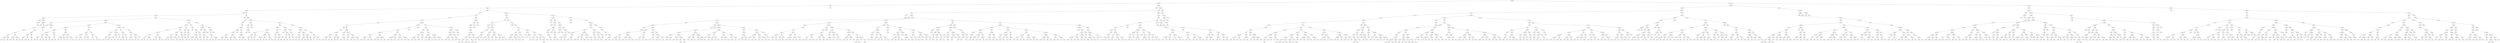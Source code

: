 digraph T {
	div626 -> X627
	plus630 -> X631
	sin633 -> X634
	minus632 -> sin633
	minus635 -> X636
	minus635 -> X637
	minus632 -> minus635
	plus630 -> minus632
	div629 -> plus630
	mult646 -> X647
	mult646 -> X648
	e645 -> mult646
	cos649 -> X650
	e645 -> cos649
	e644 -> e645
	mult652 -> X653
	mult652 -> X654
	e651 -> mult652
	minus655 -> X656
	minus655 -> X657
	e651 -> minus655
	e644 -> e651
	cos643 -> e644
	sin642 -> cos643
	sin641 -> sin642
	div640 -> sin641
	cos663 -> X664
	plus662 -> cos663
	e665 -> X666
	e665 -> X667
	plus662 -> e665
	div661 -> plus662
	cos669 -> X670
	ln668 -> cos669
	div661 -> ln668
	ln660 -> div661
	minus659 -> ln660
	minus659 -> X671
	minus658 -> minus659
	minus658 -> X672
	div640 -> minus658
	minus639 -> div640
	mult679 -> X680
	mult679 -> X681
	plus678 -> mult679
	e682 -> X683
	e682 -> X684
	plus678 -> e682
	minus677 -> plus678
	sin686 -> X687
	mult685 -> sin686
	sin688 -> X689
	mult685 -> sin688
	minus677 -> mult685
	minus676 -> minus677
	div692 -> X693
	div692 -> X694
	cos691 -> div692
	ln690 -> cos691
	minus676 -> ln690
	minus675 -> minus676
	mult698 -> X699
	mult698 -> X700
	div697 -> mult698
	cos701 -> X702
	div697 -> cos701
	div696 -> div697
	cos704 -> X705
	plus703 -> cos704
	mult706 -> X707
	mult706 -> X708
	plus703 -> mult706
	div696 -> plus703
	sin695 -> div696
	minus675 -> sin695
	plus674 -> minus675
	sin713 -> X714
	mult712 -> sin713
	plus715 -> X716
	plus715 -> X717
	mult712 -> plus715
	plus711 -> mult712
	ln719 -> X720
	div718 -> ln719
	sin721 -> X722
	div718 -> sin721
	plus711 -> div718
	e710 -> plus711
	e725 -> X726
	e725 -> X727
	plus724 -> e725
	e728 -> X729
	e728 -> X730
	plus724 -> e728
	ln723 -> plus724
	e710 -> ln723
	cos709 -> e710
	plus674 -> cos709
	plus673 -> plus674
	e736 -> X737
	e736 -> X738
	plus735 -> e736
	mult739 -> X740
	mult739 -> X741
	plus735 -> mult739
	ln734 -> plus735
	div733 -> ln734
	ln744 -> X745
	mult743 -> ln744
	mult743 -> X746
	minus742 -> mult743
	ln748 -> X749
	ln747 -> ln748
	minus742 -> ln747
	div733 -> minus742
	minus732 -> div733
	mult753 -> X754
	mult753 -> X755
	e752 -> mult753
	ln756 -> X757
	e752 -> ln756
	plus751 -> e752
	plus751 -> X758
	ln750 -> plus751
	minus732 -> ln750
	minus731 -> minus732
	minus763 -> X764
	minus763 -> X765
	sin762 -> minus763
	mult761 -> sin762
	mult767 -> X768
	mult767 -> X769
	plus766 -> mult767
	plus766 -> X770
	mult761 -> plus766
	ln760 -> mult761
	ln759 -> ln760
	minus731 -> ln759
	plus673 -> minus731
	minus639 -> plus673
	e638 -> minus639
	e778 -> X779
	e778 -> X780
	mult777 -> e778
	minus781 -> X782
	minus781 -> X783
	mult777 -> minus781
	minus776 -> mult777
	div785 -> X786
	div785 -> X787
	div784 -> div785
	plus788 -> X789
	plus788 -> X790
	div784 -> plus788
	minus776 -> div784
	sin775 -> minus776
	minus774 -> sin775
	div794 -> X795
	div794 -> X796
	e793 -> div794
	mult797 -> X798
	mult797 -> X799
	e793 -> mult797
	div792 -> e793
	mult801 -> X802
	mult801 -> X803
	plus800 -> mult801
	plus800 -> X804
	div792 -> plus800
	div791 -> div792
	sin807 -> X808
	div806 -> sin807
	div806 -> X809
	cos805 -> div806
	div791 -> cos805
	minus774 -> div791
	minus773 -> minus774
	ln812 -> X813
	sin811 -> ln812
	e810 -> sin811
	ln817 -> X818
	cos816 -> ln817
	cos815 -> cos816
	cos814 -> cos815
	e810 -> cos814
	minus773 -> e810
	div772 -> minus773
	div820 -> X821
	minus825 -> X826
	minus825 -> X827
	minus824 -> minus825
	plus828 -> X829
	plus828 -> X830
	minus824 -> plus828
	ln823 -> minus824
	div822 -> ln823
	ln833 -> X834
	ln832 -> ln833
	sin831 -> ln832
	div822 -> sin831
	div820 -> div822
	ln819 -> div820
	div772 -> ln819
	minus771 -> div772
	minus837 -> X838
	sin842 -> X843
	minus841 -> sin842
	cos844 -> X845
	minus841 -> cos844
	mult840 -> minus841
	e847 -> X848
	e847 -> X849
	mult846 -> e847
	minus850 -> X851
	minus850 -> X852
	mult846 -> minus850
	mult840 -> mult846
	plus839 -> mult840
	plus839 -> X853
	minus837 -> plus839
	e836 -> minus837
	div855 -> X856
	div855 -> X857
	sin854 -> div855
	e836 -> sin854
	cos835 -> e836
	minus771 -> cos835
	e638 -> minus771
	div629 -> e638
	e628 -> div629
	e858 -> X859
	ln868 -> X869
	plus867 -> ln868
	minus870 -> X871
	minus870 -> X872
	plus867 -> minus870
	div866 -> plus867
	cos874 -> X875
	mult873 -> cos874
	plus876 -> X877
	plus876 -> X878
	mult873 -> plus876
	div866 -> mult873
	mult865 -> div866
	mult865 -> X879
	mult864 -> mult865
	sin883 -> X884
	minus882 -> sin883
	plus885 -> X886
	plus885 -> X887
	minus882 -> plus885
	cos881 -> minus882
	ln880 -> cos881
	mult864 -> ln880
	cos863 -> mult864
	cos862 -> cos863
	sin861 -> cos862
	mult860 -> sin861
	mult892 -> X893
	mult892 -> X894
	ln891 -> mult892
	sin890 -> ln891
	e889 -> sin890
	cos895 -> X896
	e889 -> cos895
	plus888 -> e889
	sin903 -> X904
	div902 -> sin903
	div902 -> X905
	plus901 -> div902
	e907 -> X908
	e907 -> X909
	sin906 -> e907
	plus901 -> sin906
	plus900 -> plus901
	minus912 -> X913
	minus912 -> X914
	minus911 -> minus912
	mult915 -> X916
	mult915 -> X917
	minus911 -> mult915
	minus910 -> minus911
	mult919 -> X920
	mult919 -> X921
	cos918 -> mult919
	minus910 -> cos918
	plus900 -> minus910
	div899 -> plus900
	ln925 -> X926
	ln924 -> ln925
	minus923 -> ln924
	minus928 -> X929
	minus928 -> X930
	mult927 -> minus928
	mult927 -> X931
	minus923 -> mult927
	ln922 -> minus923
	div899 -> ln922
	e898 -> div899
	plus933 -> X934
	e937 -> X938
	e937 -> X939
	sin936 -> e937
	plus935 -> sin936
	cos941 -> X942
	ln940 -> cos941
	plus935 -> ln940
	plus933 -> plus935
	mult932 -> plus933
	sin945 -> X946
	cos944 -> sin945
	cos943 -> cos944
	mult932 -> cos943
	e898 -> mult932
	plus897 -> e898
	e952 -> X953
	e952 -> X954
	plus951 -> e952
	ln955 -> X956
	plus951 -> ln955
	cos950 -> plus951
	minus949 -> cos950
	plus959 -> X960
	plus959 -> X961
	sin958 -> plus959
	minus957 -> sin958
	ln963 -> X964
	mult962 -> ln963
	ln965 -> X966
	mult962 -> ln965
	minus957 -> mult962
	minus949 -> minus957
	plus948 -> minus949
	cos970 -> X971
	e969 -> cos970
	plus972 -> X973
	plus972 -> X974
	e969 -> plus972
	ln968 -> e969
	sin967 -> ln968
	plus948 -> sin967
	ln947 -> plus948
	plus897 -> ln947
	plus888 -> plus897
	mult860 -> plus888
	e858 -> mult860
	e628 -> e858
	div626 -> e628
	plus625 -> div626
	e981 -> X982
	plus987 -> X988
	plus987 -> X989
	plus986 -> plus987
	e990 -> X991
	e990 -> X992
	plus986 -> e990
	minus985 -> plus986
	cos994 -> X995
	div993 -> cos994
	sin996 -> X997
	div993 -> sin996
	minus985 -> div993
	ln984 -> minus985
	e983 -> ln984
	plus1001 -> X1002
	plus1001 -> X1003
	ln1000 -> plus1001
	cos999 -> ln1000
	minus998 -> cos999
	cos1006 -> X1007
	cos1005 -> cos1006
	minus1004 -> cos1005
	minus1009 -> X1010
	minus1009 -> X1011
	div1008 -> minus1009
	sin1012 -> X1013
	div1008 -> sin1012
	minus1004 -> div1008
	minus998 -> minus1004
	e983 -> minus998
	e981 -> e983
	ln980 -> e981
	mult979 -> ln980
	mult1020 -> X1021
	mult1020 -> X1022
	mult1019 -> mult1020
	div1023 -> X1024
	div1023 -> X1025
	mult1019 -> div1023
	mult1018 -> mult1019
	div1027 -> X1028
	div1027 -> X1029
	e1026 -> div1027
	minus1030 -> X1031
	minus1030 -> X1032
	e1026 -> minus1030
	mult1018 -> e1026
	div1017 -> mult1018
	minus1035 -> X1036
	minus1035 -> X1037
	plus1034 -> minus1035
	ln1038 -> X1039
	plus1034 -> ln1038
	e1033 -> plus1034
	minus1041 -> X1042
	minus1041 -> X1043
	e1040 -> minus1041
	minus1044 -> X1045
	minus1044 -> X1046
	e1040 -> minus1044
	e1033 -> e1040
	div1017 -> e1033
	e1016 -> div1017
	e1016 -> X1047
	mult1015 -> e1016
	mult1015 -> X1048
	minus1014 -> mult1015
	minus1054 -> X1055
	minus1054 -> X1056
	e1053 -> minus1054
	sin1057 -> X1058
	e1053 -> sin1057
	minus1052 -> e1053
	cos1060 -> X1061
	cos1059 -> cos1060
	minus1052 -> cos1059
	ln1051 -> minus1052
	e1050 -> ln1051
	minus1064 -> X1065
	mult1066 -> X1067
	mult1066 -> X1068
	minus1064 -> mult1066
	e1063 -> minus1064
	plus1070 -> X1071
	plus1070 -> X1072
	mult1069 -> plus1070
	minus1073 -> X1074
	minus1073 -> X1075
	mult1069 -> minus1073
	e1063 -> mult1069
	ln1062 -> e1063
	e1050 -> ln1062
	e1049 -> e1050
	mult1080 -> X1081
	mult1080 -> X1082
	mult1079 -> mult1080
	sin1083 -> X1084
	mult1079 -> sin1083
	plus1078 -> mult1079
	div1086 -> X1087
	div1086 -> X1088
	cos1085 -> div1086
	plus1078 -> cos1085
	minus1077 -> plus1078
	minus1077 -> X1089
	mult1076 -> minus1077
	cos1091 -> X1092
	cos1090 -> cos1091
	mult1076 -> cos1090
	e1049 -> mult1076
	minus1014 -> e1049
	mult979 -> minus1014
	cos978 -> mult979
	div977 -> cos978
	div1102 -> X1103
	div1102 -> X1104
	div1101 -> div1102
	div1105 -> X1106
	div1105 -> X1107
	div1101 -> div1105
	mult1100 -> div1101
	div1109 -> X1110
	div1109 -> X1111
	cos1108 -> div1109
	mult1100 -> cos1108
	minus1099 -> mult1100
	cos1112 -> X1113
	minus1099 -> cos1112
	cos1098 -> minus1099
	ln1097 -> cos1098
	sin1096 -> ln1097
	e1095 -> sin1096
	ln1114 -> X1115
	e1095 -> ln1114
	minus1094 -> e1095
	ln1116 -> X1117
	minus1094 -> ln1116
	sin1093 -> minus1094
	div977 -> sin1093
	ln976 -> div977
	div975 -> ln976
	sin1123 -> X1124
	div1122 -> sin1123
	plus1130 -> X1131
	plus1130 -> X1132
	mult1129 -> plus1130
	mult1129 -> X1133
	cos1128 -> mult1129
	cos1127 -> cos1128
	plus1126 -> cos1127
	cos1137 -> X1138
	minus1136 -> cos1137
	e1139 -> X1140
	e1139 -> X1141
	minus1136 -> e1139
	cos1135 -> minus1136
	plus1134 -> cos1135
	sin1144 -> X1145
	minus1143 -> sin1144
	sin1146 -> X1147
	minus1143 -> sin1146
	div1142 -> minus1143
	ln1149 -> X1150
	minus1148 -> ln1149
	plus1151 -> X1152
	plus1151 -> X1153
	minus1148 -> plus1151
	div1142 -> minus1148
	plus1134 -> div1142
	plus1126 -> plus1134
	cos1125 -> plus1126
	div1122 -> cos1125
	e1121 -> div1122
	minus1160 -> X1161
	minus1160 -> X1162
	sin1159 -> minus1160
	e1158 -> sin1159
	plus1164 -> X1165
	plus1164 -> X1166
	mult1163 -> plus1164
	cos1167 -> X1168
	mult1163 -> cos1167
	e1158 -> mult1163
	div1157 -> e1158
	ln1170 -> X1171
	ln1169 -> ln1170
	div1157 -> ln1169
	e1156 -> div1157
	mult1173 -> X1174
	minus1175 -> X1176
	minus1175 -> X1177
	mult1173 -> minus1175
	plus1172 -> mult1173
	div1180 -> X1181
	div1180 -> X1182
	plus1179 -> div1180
	plus1179 -> X1183
	div1178 -> plus1179
	e1185 -> X1186
	e1185 -> X1187
	mult1184 -> e1185
	cos1189 -> X1190
	div1188 -> cos1189
	div1188 -> X1191
	mult1184 -> div1188
	div1178 -> mult1184
	plus1172 -> div1178
	e1156 -> plus1172
	cos1155 -> e1156
	div1154 -> cos1155
	div1154 -> X1192
	e1121 -> div1154
	div1120 -> e1121
	div1120 -> X1193
	sin1119 -> div1120
	mult1118 -> sin1119
	ln1196 -> X1197
	plus1195 -> ln1196
	plus1199 -> X1200
	ln1206 -> X1207
	cos1205 -> ln1206
	sin1204 -> cos1205
	sin1203 -> sin1204
	mult1202 -> sin1203
	e1208 -> X1209
	minus1212 -> X1213
	minus1212 -> X1214
	ln1211 -> minus1212
	sin1210 -> ln1211
	e1208 -> sin1210
	mult1202 -> e1208
	sin1201 -> mult1202
	plus1199 -> sin1201
	e1198 -> plus1199
	plus1218 -> X1219
	plus1218 -> X1220
	plus1217 -> plus1218
	mult1221 -> X1222
	mult1221 -> X1223
	plus1217 -> mult1221
	minus1216 -> plus1217
	minus1216 -> X1224
	cos1215 -> minus1216
	e1198 -> cos1215
	plus1195 -> e1198
	mult1194 -> plus1195
	ln1226 -> X1227
	div1225 -> ln1226
	sin1235 -> X1236
	plus1234 -> sin1235
	cos1237 -> X1238
	plus1234 -> cos1237
	mult1233 -> plus1234
	div1240 -> X1241
	div1240 -> X1242
	cos1239 -> div1240
	mult1233 -> cos1239
	div1232 -> mult1233
	e1245 -> X1246
	e1245 -> X1247
	mult1244 -> e1245
	e1248 -> X1249
	e1248 -> X1250
	mult1244 -> e1248
	minus1243 -> mult1244
	cos1252 -> X1253
	minus1251 -> cos1252
	cos1254 -> X1255
	minus1251 -> cos1254
	minus1243 -> minus1251
	div1232 -> minus1243
	e1231 -> div1232
	plus1259 -> X1260
	plus1259 -> X1261
	sin1258 -> plus1259
	cos1257 -> sin1258
	div1256 -> cos1257
	sin1264 -> X1265
	sin1263 -> sin1264
	mult1262 -> sin1263
	cos1266 -> X1267
	mult1262 -> cos1266
	div1256 -> mult1262
	e1231 -> div1256
	sin1230 -> e1231
	minus1229 -> sin1230
	e1271 -> X1272
	minus1274 -> X1275
	minus1274 -> X1276
	sin1273 -> minus1274
	e1271 -> sin1273
	sin1270 -> e1271
	sin1269 -> sin1270
	ln1268 -> sin1269
	minus1229 -> ln1268
	ln1228 -> minus1229
	div1225 -> ln1228
	mult1194 -> div1225
	mult1118 -> mult1194
	div975 -> mult1118
	plus625 -> div975
	mult624 -> plus625
	mult624 -> X1277
	minus623 -> mult624
	mult1278 -> X1279
	ln1283 -> X1284
	e1282 -> ln1283
	cos1290 -> X1291
	mult1289 -> cos1290
	mult1296 -> X1297
	mult1296 -> X1298
	e1295 -> mult1296
	ln1299 -> X1300
	e1295 -> ln1299
	mult1294 -> e1295
	mult1302 -> X1303
	mult1302 -> X1304
	mult1301 -> mult1302
	mult1305 -> X1306
	mult1305 -> X1307
	mult1301 -> mult1305
	mult1294 -> mult1301
	mult1293 -> mult1294
	e1310 -> X1311
	e1310 -> X1312
	e1309 -> e1310
	e1313 -> X1314
	e1313 -> X1315
	e1309 -> e1313
	ln1308 -> e1309
	mult1293 -> ln1308
	div1292 -> mult1293
	e1319 -> X1320
	e1319 -> X1321
	ln1318 -> e1319
	plus1317 -> ln1318
	mult1323 -> X1324
	mult1323 -> X1325
	plus1322 -> mult1323
	ln1326 -> X1327
	plus1322 -> ln1326
	plus1317 -> plus1322
	div1316 -> plus1317
	div1316 -> X1328
	div1292 -> div1316
	mult1289 -> div1292
	sin1288 -> mult1289
	e1287 -> sin1288
	e1330 -> X1331
	e1330 -> X1332
	plus1329 -> e1330
	cos1338 -> X1339
	plus1337 -> cos1338
	sin1340 -> X1341
	plus1337 -> sin1340
	div1336 -> plus1337
	mult1343 -> X1344
	mult1343 -> X1345
	mult1342 -> mult1343
	cos1347 -> X1348
	plus1346 -> cos1347
	sin1349 -> X1350
	plus1346 -> sin1349
	mult1342 -> plus1346
	div1336 -> mult1342
	plus1335 -> div1336
	sin1353 -> X1354
	mult1352 -> sin1353
	e1355 -> X1356
	e1355 -> X1357
	mult1352 -> e1355
	mult1351 -> mult1352
	e1359 -> X1360
	e1359 -> X1361
	minus1358 -> e1359
	sin1362 -> X1363
	minus1358 -> sin1362
	mult1351 -> minus1358
	plus1335 -> mult1351
	minus1334 -> plus1335
	e1366 -> X1367
	ln1368 -> X1369
	e1366 -> ln1368
	div1365 -> e1366
	ln1371 -> X1372
	e1370 -> ln1371
	e1373 -> X1374
	e1373 -> X1375
	e1370 -> e1373
	div1365 -> e1370
	mult1364 -> div1365
	ln1378 -> X1379
	plus1377 -> ln1378
	plus1380 -> X1381
	plus1380 -> X1382
	plus1377 -> plus1380
	plus1376 -> plus1377
	cos1384 -> X1385
	mult1383 -> cos1384
	cos1386 -> X1387
	mult1383 -> cos1386
	plus1376 -> mult1383
	mult1364 -> plus1376
	minus1334 -> mult1364
	minus1333 -> minus1334
	e1392 -> X1393
	e1392 -> X1394
	minus1391 -> e1392
	ln1395 -> X1396
	minus1391 -> ln1395
	cos1390 -> minus1391
	ln1389 -> cos1390
	div1388 -> ln1389
	ln1400 -> X1401
	minus1399 -> ln1400
	plus1402 -> X1403
	plus1402 -> X1404
	minus1399 -> plus1402
	div1398 -> minus1399
	div1406 -> X1407
	div1406 -> X1408
	div1405 -> div1406
	minus1409 -> X1410
	minus1409 -> X1411
	div1405 -> minus1409
	div1398 -> div1405
	plus1397 -> div1398
	cos1413 -> X1414
	ln1412 -> cos1413
	plus1397 -> ln1412
	div1388 -> plus1397
	minus1333 -> div1388
	plus1329 -> minus1333
	e1287 -> plus1329
	ln1286 -> e1287
	mult1285 -> ln1286
	sin1423 -> X1424
	plus1422 -> sin1423
	cos1425 -> X1426
	plus1422 -> cos1425
	div1421 -> plus1422
	e1427 -> X1428
	div1429 -> X1430
	div1429 -> X1431
	e1427 -> div1429
	div1421 -> e1427
	e1420 -> div1421
	minus1434 -> X1435
	minus1434 -> X1436
	sin1433 -> minus1434
	plus1432 -> sin1433
	mult1438 -> X1439
	mult1438 -> X1440
	e1437 -> mult1438
	cos1441 -> X1442
	e1437 -> cos1441
	plus1432 -> e1437
	e1420 -> plus1432
	sin1419 -> e1420
	cos1418 -> sin1419
	minus1417 -> cos1418
	e1444 -> X1445
	e1449 -> X1450
	e1449 -> X1451
	mult1448 -> e1449
	e1452 -> X1453
	e1452 -> X1454
	mult1448 -> e1452
	e1447 -> mult1448
	div1456 -> X1457
	div1456 -> X1458
	div1455 -> div1456
	cos1459 -> X1460
	div1455 -> cos1459
	e1447 -> div1455
	sin1446 -> e1447
	e1444 -> sin1446
	minus1443 -> e1444
	plus1465 -> X1466
	plus1465 -> X1467
	cos1464 -> plus1465
	ln1463 -> cos1464
	plus1462 -> ln1463
	cos1470 -> X1471
	sin1469 -> cos1470
	div1468 -> sin1469
	mult1473 -> X1474
	mult1473 -> X1475
	ln1472 -> mult1473
	div1468 -> ln1472
	plus1462 -> div1468
	minus1461 -> plus1462
	minus1479 -> X1480
	minus1479 -> X1481
	mult1478 -> minus1479
	mult1482 -> X1483
	mult1482 -> X1484
	mult1478 -> mult1482
	minus1477 -> mult1478
	div1487 -> X1488
	div1487 -> X1489
	ln1486 -> div1487
	e1485 -> ln1486
	mult1490 -> X1491
	sin1492 -> X1493
	mult1490 -> sin1492
	e1485 -> mult1490
	minus1477 -> e1485
	plus1476 -> minus1477
	plus1476 -> X1494
	minus1461 -> plus1476
	minus1443 -> minus1461
	minus1417 -> minus1443
	div1416 -> minus1417
	plus1501 -> X1502
	plus1501 -> X1503
	cos1500 -> plus1501
	ln1499 -> cos1500
	minus1498 -> ln1499
	sin1506 -> X1507
	ln1505 -> sin1506
	minus1504 -> ln1505
	mult1509 -> X1510
	mult1509 -> X1511
	e1508 -> mult1509
	div1512 -> X1513
	div1512 -> X1514
	e1508 -> div1512
	minus1504 -> e1508
	minus1498 -> minus1504
	ln1497 -> minus1498
	cos1496 -> ln1497
	plus1495 -> cos1496
	ln1517 -> X1518
	ln1516 -> ln1517
	e1515 -> ln1516
	mult1521 -> X1522
	plus1524 -> X1525
	plus1524 -> X1526
	mult1523 -> plus1524
	e1527 -> X1528
	e1527 -> X1529
	mult1523 -> e1527
	mult1521 -> mult1523
	mult1520 -> mult1521
	minus1530 -> X1531
	minus1533 -> X1534
	minus1533 -> X1535
	cos1532 -> minus1533
	minus1530 -> cos1532
	mult1520 -> minus1530
	plus1519 -> mult1520
	ln1539 -> X1540
	div1538 -> ln1539
	div1541 -> X1542
	div1541 -> X1543
	div1538 -> div1541
	cos1537 -> div1538
	plus1536 -> cos1537
	sin1546 -> X1547
	mult1545 -> sin1546
	mult1545 -> X1548
	plus1544 -> mult1545
	cos1550 -> X1551
	mult1549 -> cos1550
	e1552 -> X1553
	e1552 -> X1554
	mult1549 -> e1552
	plus1544 -> mult1549
	plus1536 -> plus1544
	plus1519 -> plus1536
	e1515 -> plus1519
	plus1495 -> e1515
	div1416 -> plus1495
	mult1415 -> div1416
	ln1559 -> X1560
	minus1558 -> ln1559
	cos1563 -> X1564
	ln1562 -> cos1563
	mult1561 -> ln1562
	ln1567 -> X1568
	cos1566 -> ln1567
	div1565 -> cos1566
	div1565 -> X1569
	mult1561 -> div1565
	minus1558 -> mult1561
	plus1557 -> minus1558
	div1574 -> X1575
	div1574 -> X1576
	ln1573 -> div1574
	e1572 -> ln1573
	mult1577 -> X1578
	sin1579 -> X1580
	mult1577 -> sin1579
	e1572 -> mult1577
	div1571 -> e1572
	cos1583 -> X1584
	mult1582 -> cos1583
	mult1582 -> X1585
	minus1581 -> mult1582
	plus1587 -> X1588
	plus1587 -> X1589
	cos1586 -> plus1587
	minus1581 -> cos1586
	div1571 -> minus1581
	mult1570 -> div1571
	div1592 -> X1593
	cos1594 -> X1595
	div1592 -> cos1594
	mult1591 -> div1592
	mult1591 -> X1596
	cos1590 -> mult1591
	mult1570 -> cos1590
	plus1557 -> mult1570
	e1556 -> plus1557
	cos1597 -> X1598
	e1556 -> cos1597
	e1555 -> e1556
	ln1605 -> X1606
	cos1604 -> ln1605
	sin1603 -> cos1604
	mult1602 -> sin1603
	cos1609 -> X1610
	minus1608 -> cos1609
	cos1611 -> X1612
	minus1608 -> cos1611
	minus1607 -> minus1608
	minus1614 -> X1615
	minus1614 -> X1616
	ln1613 -> minus1614
	minus1607 -> ln1613
	mult1602 -> minus1607
	minus1601 -> mult1602
	mult1620 -> X1621
	mult1620 -> X1622
	sin1619 -> mult1620
	minus1618 -> sin1619
	div1624 -> X1625
	div1624 -> X1626
	cos1623 -> div1624
	minus1618 -> cos1623
	cos1617 -> minus1618
	minus1601 -> cos1617
	minus1600 -> minus1601
	div1631 -> X1632
	div1631 -> X1633
	sin1630 -> div1631
	mult1629 -> sin1630
	minus1634 -> X1635
	minus1634 -> X1636
	mult1629 -> minus1634
	mult1628 -> mult1629
	mult1639 -> X1640
	mult1639 -> X1641
	ln1638 -> mult1639
	ln1637 -> ln1638
	mult1628 -> ln1637
	mult1627 -> mult1628
	e1645 -> X1646
	e1645 -> X1647
	plus1644 -> e1645
	e1648 -> X1649
	e1648 -> X1650
	plus1644 -> e1648
	e1643 -> plus1644
	minus1652 -> X1653
	minus1652 -> X1654
	e1651 -> minus1652
	mult1655 -> X1656
	mult1655 -> X1657
	e1651 -> mult1655
	e1643 -> e1651
	mult1642 -> e1643
	minus1660 -> X1661
	minus1660 -> X1662
	minus1659 -> minus1660
	e1663 -> X1664
	e1663 -> X1665
	minus1659 -> e1663
	minus1658 -> minus1659
	div1667 -> X1668
	div1667 -> X1669
	plus1666 -> div1667
	minus1670 -> X1671
	minus1670 -> X1672
	plus1666 -> minus1670
	minus1658 -> plus1666
	mult1642 -> minus1658
	mult1627 -> mult1642
	minus1600 -> mult1627
	e1599 -> minus1600
	minus1674 -> X1675
	minus1679 -> X1680
	minus1679 -> X1681
	e1678 -> minus1679
	div1682 -> X1683
	div1682 -> X1684
	e1678 -> div1682
	plus1677 -> e1678
	div1686 -> X1687
	div1686 -> X1688
	minus1685 -> div1686
	sin1689 -> X1690
	minus1685 -> sin1689
	plus1677 -> minus1685
	div1676 -> plus1677
	ln1691 -> X1692
	div1676 -> ln1691
	minus1674 -> div1676
	mult1673 -> minus1674
	plus1697 -> X1698
	plus1697 -> X1699
	plus1696 -> plus1697
	cos1700 -> X1701
	plus1696 -> cos1700
	mult1695 -> plus1696
	e1702 -> X1703
	e1702 -> X1704
	mult1695 -> e1702
	ln1694 -> mult1695
	sin1693 -> ln1694
	mult1673 -> sin1693
	e1599 -> mult1673
	e1555 -> e1599
	mult1415 -> e1555
	mult1285 -> mult1415
	e1282 -> mult1285
	div1281 -> e1282
	plus1714 -> X1715
	mult1716 -> X1717
	mult1716 -> X1718
	plus1714 -> mult1716
	sin1713 -> plus1714
	sin1712 -> sin1713
	div1711 -> sin1712
	plus1722 -> X1723
	plus1722 -> X1724
	ln1721 -> plus1722
	plus1720 -> ln1721
	div1726 -> X1727
	div1726 -> X1728
	minus1725 -> div1726
	div1729 -> X1730
	div1729 -> X1731
	minus1725 -> div1729
	plus1720 -> minus1725
	ln1719 -> plus1720
	div1711 -> ln1719
	div1710 -> div1711
	div1710 -> X1732
	mult1709 -> div1710
	plus1738 -> X1739
	plus1738 -> X1740
	ln1737 -> plus1738
	mult1736 -> ln1737
	ln1741 -> X1742
	mult1736 -> ln1741
	minus1735 -> mult1736
	mult1745 -> X1746
	mult1745 -> X1747
	cos1744 -> mult1745
	sin1743 -> cos1744
	minus1735 -> sin1743
	mult1734 -> minus1735
	e1749 -> X1750
	minus1752 -> X1753
	minus1752 -> X1754
	sin1751 -> minus1752
	e1749 -> sin1751
	mult1748 -> e1749
	ln1757 -> X1758
	sin1756 -> ln1757
	div1755 -> sin1756
	cos1760 -> X1761
	e1759 -> cos1760
	div1762 -> X1763
	div1762 -> X1764
	e1759 -> div1762
	div1755 -> e1759
	mult1748 -> div1755
	mult1734 -> mult1748
	sin1733 -> mult1734
	mult1709 -> sin1733
	e1708 -> mult1709
	minus1771 -> X1772
	minus1771 -> X1773
	e1770 -> minus1771
	sin1774 -> X1775
	e1770 -> sin1774
	div1769 -> e1770
	div1777 -> X1778
	div1777 -> X1779
	minus1776 -> div1777
	minus1780 -> X1781
	minus1780 -> X1782
	minus1776 -> minus1780
	div1769 -> minus1776
	mult1768 -> div1769
	e1785 -> X1786
	e1785 -> X1787
	cos1784 -> e1785
	plus1783 -> cos1784
	mult1789 -> X1790
	mult1789 -> X1791
	e1788 -> mult1789
	mult1792 -> X1793
	mult1792 -> X1794
	e1788 -> mult1792
	plus1783 -> e1788
	mult1768 -> plus1783
	cos1767 -> mult1768
	e1766 -> cos1767
	div1795 -> X1796
	cos1800 -> X1801
	div1799 -> cos1800
	plus1802 -> X1803
	plus1802 -> X1804
	div1799 -> plus1802
	e1798 -> div1799
	e1798 -> X1805
	plus1797 -> e1798
	mult1808 -> X1809
	mult1808 -> X1810
	ln1807 -> mult1808
	div1806 -> ln1807
	ln1812 -> X1813
	mult1811 -> ln1812
	ln1814 -> X1815
	mult1811 -> ln1814
	div1806 -> mult1811
	plus1797 -> div1806
	div1795 -> plus1797
	e1766 -> div1795
	cos1765 -> e1766
	e1708 -> cos1765
	div1707 -> e1708
	mult1817 -> X1818
	mult1817 -> X1819
	e1816 -> mult1817
	cos1820 -> X1821
	e1816 -> cos1820
	div1707 -> e1816
	cos1706 -> div1707
	mult1705 -> cos1706
	mult1823 -> X1824
	mult1823 -> X1825
	plus1822 -> mult1823
	plus1822 -> X1826
	mult1705 -> plus1822
	div1281 -> mult1705
	plus1280 -> div1281
	sin1827 -> X1828
	plus1280 -> sin1827
	mult1278 -> plus1280
	minus623 -> mult1278
	minus622 -> minus623
	div1843 -> X1844
	div1843 -> X1845
	minus1842 -> div1843
	e1846 -> X1847
	e1846 -> X1848
	minus1842 -> e1846
	e1841 -> minus1842
	minus1850 -> X1851
	minus1850 -> X1852
	cos1849 -> minus1850
	e1841 -> cos1849
	e1840 -> e1841
	plus1853 -> X1854
	minus1856 -> X1857
	minus1856 -> X1858
	minus1855 -> minus1856
	plus1859 -> X1860
	plus1859 -> X1861
	minus1855 -> plus1859
	plus1853 -> minus1855
	e1840 -> plus1853
	cos1839 -> e1840
	sin1838 -> cos1839
	div1837 -> sin1838
	ln1868 -> X1869
	cos1867 -> ln1868
	minus1866 -> cos1867
	plus1870 -> X1871
	plus1870 -> X1872
	minus1866 -> plus1870
	minus1865 -> minus1866
	div1874 -> X1875
	div1874 -> X1876
	sin1873 -> div1874
	minus1865 -> sin1873
	sin1864 -> minus1865
	div1863 -> sin1864
	div1881 -> X1882
	div1881 -> X1883
	plus1880 -> div1881
	div1884 -> X1885
	div1884 -> X1886
	plus1880 -> div1884
	mult1879 -> plus1880
	minus1888 -> X1889
	minus1888 -> X1890
	mult1887 -> minus1888
	ln1891 -> X1892
	mult1887 -> ln1891
	mult1879 -> mult1887
	plus1878 -> mult1879
	ln1894 -> X1895
	sin1893 -> ln1894
	plus1878 -> sin1893
	e1877 -> plus1878
	minus1898 -> X1899
	minus1898 -> X1900
	minus1897 -> minus1898
	minus1901 -> X1902
	minus1901 -> X1903
	minus1897 -> minus1901
	mult1896 -> minus1897
	mult1905 -> X1906
	mult1905 -> X1907
	ln1904 -> mult1905
	mult1896 -> ln1904
	e1877 -> mult1896
	div1863 -> e1877
	e1862 -> div1863
	mult1910 -> X1911
	minus1913 -> X1914
	minus1913 -> X1915
	minus1912 -> minus1913
	div1916 -> X1917
	div1916 -> X1918
	minus1912 -> div1916
	mult1910 -> minus1912
	mult1909 -> mult1910
	plus1921 -> X1922
	plus1921 -> X1923
	mult1920 -> plus1921
	cos1924 -> X1925
	mult1920 -> cos1924
	minus1919 -> mult1920
	div1927 -> X1928
	div1927 -> X1929
	mult1926 -> div1927
	ln1930 -> X1931
	mult1926 -> ln1930
	minus1919 -> mult1926
	mult1909 -> minus1919
	ln1908 -> mult1909
	e1862 -> ln1908
	div1837 -> e1862
	mult1836 -> div1837
	e1932 -> X1933
	mult1940 -> X1941
	mult1940 -> X1942
	cos1939 -> mult1940
	ln1938 -> cos1939
	e1937 -> ln1938
	e1937 -> X1943
	sin1936 -> e1937
	mult1935 -> sin1936
	ln1947 -> X1948
	ln1946 -> ln1947
	div1945 -> ln1946
	plus1949 -> X1950
	plus1951 -> X1952
	plus1951 -> X1953
	plus1949 -> plus1951
	div1945 -> plus1949
	cos1944 -> div1945
	mult1935 -> cos1944
	mult1934 -> mult1935
	ln1957 -> X1958
	sin1956 -> ln1957
	e1955 -> sin1956
	sin1961 -> X1962
	e1960 -> sin1961
	cos1963 -> X1964
	e1960 -> cos1963
	minus1959 -> e1960
	mult1966 -> X1967
	mult1966 -> X1968
	minus1965 -> mult1966
	minus1969 -> X1970
	minus1969 -> X1971
	minus1965 -> minus1969
	minus1959 -> minus1965
	e1955 -> minus1959
	sin1954 -> e1955
	mult1934 -> sin1954
	e1932 -> mult1934
	mult1836 -> e1932
	sin1835 -> mult1836
	ln1834 -> sin1835
	e1833 -> ln1834
	ln1975 -> X1976
	sin1974 -> ln1975
	mult1973 -> sin1974
	plus1985 -> X1986
	plus1985 -> X1987
	div1984 -> plus1985
	mult1988 -> X1989
	mult1988 -> X1990
	div1984 -> mult1988
	sin1983 -> div1984
	sin1982 -> sin1983
	mult1981 -> sin1982
	ln1994 -> X1995
	div1993 -> ln1994
	mult1996 -> X1997
	mult1996 -> X1998
	div1993 -> mult1996
	sin1992 -> div1993
	e1991 -> sin1992
	div2001 -> X2002
	div2001 -> X2003
	minus2000 -> div2001
	cos2004 -> X2005
	minus2000 -> cos2004
	cos1999 -> minus2000
	e1991 -> cos1999
	mult1981 -> e1991
	cos1980 -> mult1981
	plus1979 -> cos1980
	minus2010 -> X2011
	minus2010 -> X2012
	div2009 -> minus2010
	div2009 -> X2013
	minus2008 -> div2009
	minus2008 -> X2014
	plus2007 -> minus2008
	minus2017 -> X2018
	minus2017 -> X2019
	mult2016 -> minus2017
	mult2020 -> X2021
	mult2020 -> X2022
	mult2016 -> mult2020
	minus2015 -> mult2016
	e2024 -> X2025
	e2024 -> X2026
	minus2023 -> e2024
	ln2027 -> X2028
	minus2023 -> ln2027
	minus2015 -> minus2023
	plus2007 -> minus2015
	cos2006 -> plus2007
	plus1979 -> cos2006
	e1978 -> plus1979
	plus2032 -> X2033
	minus2035 -> X2036
	minus2035 -> X2037
	mult2034 -> minus2035
	e2038 -> X2039
	e2038 -> X2040
	mult2034 -> e2038
	plus2032 -> mult2034
	cos2031 -> plus2032
	plus2030 -> cos2031
	cos2044 -> X2045
	plus2043 -> cos2044
	mult2046 -> X2047
	mult2046 -> X2048
	plus2043 -> mult2046
	plus2042 -> plus2043
	ln2050 -> X2051
	plus2049 -> ln2050
	e2052 -> X2053
	e2052 -> X2054
	plus2049 -> e2052
	plus2042 -> plus2049
	mult2041 -> plus2042
	div2057 -> X2058
	div2057 -> X2059
	plus2056 -> div2057
	div2060 -> X2061
	div2060 -> X2062
	plus2056 -> div2060
	mult2055 -> plus2056
	minus2064 -> X2065
	minus2064 -> X2066
	mult2063 -> minus2064
	ln2067 -> X2068
	mult2063 -> ln2067
	mult2055 -> mult2063
	mult2041 -> mult2055
	plus2030 -> mult2041
	mult2029 -> plus2030
	mult2029 -> X2069
	e1978 -> mult2029
	ln1977 -> e1978
	mult1973 -> ln1977
	minus1972 -> mult1973
	ln2078 -> X2079
	ln2077 -> ln2078
	cos2076 -> ln2077
	plus2075 -> cos2076
	e2082 -> X2083
	e2082 -> X2084
	div2081 -> e2082
	plus2085 -> X2086
	plus2085 -> X2087
	div2081 -> plus2085
	cos2080 -> div2081
	plus2075 -> cos2080
	e2074 -> plus2075
	ln2091 -> X2092
	ln2090 -> ln2091
	minus2089 -> ln2090
	e2094 -> X2095
	e2094 -> X2096
	minus2093 -> e2094
	minus2093 -> X2097
	minus2089 -> minus2093
	mult2088 -> minus2089
	ln2100 -> X2101
	sin2099 -> ln2100
	ln2098 -> sin2099
	mult2088 -> ln2098
	e2074 -> mult2088
	e2073 -> e2074
	sin2106 -> X2107
	cos2105 -> sin2106
	ln2104 -> cos2105
	mult2103 -> ln2104
	div2110 -> X2111
	div2110 -> X2112
	cos2109 -> div2110
	mult2108 -> cos2109
	e2114 -> X2115
	e2114 -> X2116
	ln2113 -> e2114
	mult2108 -> ln2113
	mult2103 -> mult2108
	div2102 -> mult2103
	ln2118 -> X2119
	cos2117 -> ln2118
	div2102 -> cos2117
	e2073 -> div2102
	plus2072 -> e2073
	div2125 -> X2126
	div2125 -> X2127
	minus2124 -> div2125
	e2128 -> X2129
	e2128 -> X2130
	minus2124 -> e2128
	minus2123 -> minus2124
	plus2132 -> X2133
	plus2132 -> X2134
	plus2131 -> plus2132
	cos2135 -> X2136
	plus2131 -> cos2135
	minus2123 -> plus2131
	minus2122 -> minus2123
	div2139 -> X2140
	div2139 -> X2141
	div2138 -> div2139
	mult2142 -> X2143
	mult2142 -> X2144
	div2138 -> mult2142
	e2137 -> div2138
	ln2145 -> X2146
	e2137 -> ln2145
	minus2122 -> e2137
	plus2121 -> minus2122
	e2148 -> X2149
	e2151 -> X2152
	e2151 -> X2153
	div2150 -> e2151
	plus2154 -> X2155
	plus2154 -> X2156
	div2150 -> plus2154
	e2148 -> div2150
	plus2147 -> e2148
	e2159 -> X2160
	e2159 -> X2161
	plus2158 -> e2159
	minus2162 -> X2163
	minus2162 -> X2164
	plus2158 -> minus2162
	minus2157 -> plus2158
	minus2157 -> X2165
	plus2147 -> minus2157
	plus2121 -> plus2147
	e2120 -> plus2121
	minus2170 -> X2171
	minus2170 -> X2172
	ln2169 -> minus2170
	e2168 -> ln2169
	minus2174 -> X2175
	minus2174 -> X2176
	plus2173 -> minus2174
	ln2177 -> X2178
	plus2173 -> ln2177
	e2168 -> plus2173
	plus2167 -> e2168
	sin2180 -> X2181
	div2179 -> sin2180
	div2179 -> X2182
	plus2167 -> div2179
	minus2166 -> plus2167
	minus2166 -> X2183
	e2120 -> minus2166
	plus2072 -> e2120
	div2071 -> plus2072
	div2071 -> X2184
	sin2070 -> div2071
	minus1972 -> sin2070
	e1833 -> minus1972
	div1832 -> e1833
	plus2191 -> X2192
	plus2191 -> X2193
	e2190 -> plus2191
	mult2194 -> X2195
	minus2199 -> X2200
	minus2199 -> X2201
	plus2198 -> minus2199
	sin2202 -> X2203
	plus2198 -> sin2202
	mult2197 -> plus2198
	mult2204 -> X2205
	e2206 -> X2207
	e2206 -> X2208
	mult2204 -> e2206
	mult2197 -> mult2204
	mult2196 -> mult2197
	div2210 -> X2211
	cos2212 -> X2213
	div2210 -> cos2212
	plus2209 -> div2210
	plus2209 -> X2214
	mult2196 -> plus2209
	mult2194 -> mult2196
	e2190 -> mult2194
	minus2189 -> e2190
	minus2215 -> X2216
	plus2219 -> X2220
	cos2222 -> X2223
	sin2221 -> cos2222
	plus2219 -> sin2221
	e2218 -> plus2219
	e2218 -> X2224
	cos2217 -> e2218
	minus2215 -> cos2217
	minus2189 -> minus2215
	sin2188 -> minus2189
	mult2187 -> sin2188
	mult2187 -> X2225
	div2186 -> mult2187
	minus2234 -> X2235
	minus2234 -> X2236
	mult2233 -> minus2234
	sin2237 -> X2238
	mult2233 -> sin2237
	plus2232 -> mult2233
	div2240 -> X2241
	div2240 -> X2242
	minus2239 -> div2240
	minus2239 -> X2243
	plus2232 -> minus2239
	plus2231 -> plus2232
	cos2246 -> X2247
	plus2245 -> cos2246
	div2248 -> X2249
	div2248 -> X2250
	plus2245 -> div2248
	plus2244 -> plus2245
	cos2252 -> X2253
	div2251 -> cos2252
	plus2254 -> X2255
	plus2254 -> X2256
	div2251 -> plus2254
	plus2244 -> div2251
	plus2231 -> plus2244
	ln2230 -> plus2231
	div2229 -> ln2230
	e2261 -> X2262
	e2261 -> X2263
	sin2260 -> e2261
	div2259 -> sin2260
	ln2265 -> X2266
	e2264 -> ln2265
	sin2267 -> X2268
	e2264 -> sin2267
	div2259 -> e2264
	e2258 -> div2259
	plus2271 -> X2272
	plus2271 -> X2273
	ln2270 -> plus2271
	sin2269 -> ln2270
	e2258 -> sin2269
	minus2257 -> e2258
	plus2277 -> X2278
	plus2277 -> X2279
	ln2276 -> plus2277
	div2275 -> ln2276
	div2275 -> X2280
	minus2274 -> div2275
	minus2282 -> X2283
	plus2284 -> X2285
	plus2284 -> X2286
	minus2282 -> plus2284
	mult2281 -> minus2282
	cos2287 -> X2288
	mult2281 -> cos2287
	minus2274 -> mult2281
	minus2257 -> minus2274
	div2229 -> minus2257
	div2228 -> div2229
	div2228 -> X2289
	div2227 -> div2228
	plus2296 -> X2297
	plus2296 -> X2298
	cos2295 -> plus2296
	div2294 -> cos2295
	e2300 -> X2301
	e2300 -> X2302
	div2299 -> e2300
	e2303 -> X2304
	e2303 -> X2305
	div2299 -> e2303
	div2294 -> div2299
	cos2293 -> div2294
	e2292 -> cos2293
	cos2309 -> X2310
	mult2308 -> cos2309
	ln2311 -> X2312
	mult2308 -> ln2311
	mult2307 -> mult2308
	sin2314 -> X2315
	div2313 -> sin2314
	mult2316 -> X2317
	mult2316 -> X2318
	div2313 -> mult2316
	mult2307 -> div2313
	div2306 -> mult2307
	div2306 -> X2319
	e2292 -> div2306
	ln2291 -> e2292
	minus2290 -> ln2291
	minus2290 -> X2320
	div2227 -> minus2290
	cos2226 -> div2227
	div2186 -> cos2226
	cos2185 -> div2186
	div1832 -> cos2185
	sin1831 -> div1832
	plus1830 -> sin1831
	e2334 -> X2335
	e2334 -> X2336
	mult2333 -> e2334
	minus2337 -> X2338
	minus2337 -> X2339
	mult2333 -> minus2337
	minus2332 -> mult2333
	ln2340 -> X2341
	minus2332 -> ln2340
	div2331 -> minus2332
	sin2343 -> X2344
	minus2342 -> sin2343
	ln2345 -> X2346
	minus2342 -> ln2345
	div2331 -> minus2342
	plus2330 -> div2331
	ln2349 -> X2350
	mult2348 -> ln2349
	minus2351 -> X2352
	minus2351 -> X2353
	mult2348 -> minus2351
	ln2347 -> mult2348
	plus2330 -> ln2347
	cos2329 -> plus2330
	mult2328 -> cos2329
	minus2354 -> X2355
	plus2359 -> X2360
	plus2359 -> X2361
	e2358 -> plus2359
	sin2362 -> X2363
	e2358 -> sin2362
	sin2357 -> e2358
	e2356 -> sin2357
	e2366 -> X2367
	e2366 -> X2368
	ln2365 -> e2366
	ln2364 -> ln2365
	e2356 -> ln2364
	minus2354 -> e2356
	mult2328 -> minus2354
	div2327 -> mult2328
	ln2374 -> X2375
	cos2373 -> ln2374
	plus2372 -> cos2373
	div2377 -> X2378
	div2377 -> X2379
	minus2376 -> div2377
	mult2380 -> X2381
	mult2380 -> X2382
	minus2376 -> mult2380
	plus2372 -> minus2376
	div2371 -> plus2372
	plus2385 -> X2386
	plus2385 -> X2387
	minus2384 -> plus2385
	sin2388 -> X2389
	minus2384 -> sin2388
	mult2383 -> minus2384
	mult2383 -> X2390
	div2371 -> mult2383
	plus2370 -> div2371
	plus2394 -> X2395
	plus2394 -> X2396
	e2393 -> plus2394
	div2397 -> X2398
	div2397 -> X2399
	e2393 -> div2397
	div2392 -> e2393
	div2392 -> X2400
	div2391 -> div2392
	ln2403 -> X2404
	plus2402 -> ln2403
	mult2405 -> X2406
	mult2405 -> X2407
	plus2402 -> mult2405
	ln2401 -> plus2402
	div2391 -> ln2401
	plus2370 -> div2391
	e2369 -> plus2370
	div2412 -> X2413
	div2412 -> X2414
	cos2411 -> div2412
	plus2410 -> cos2411
	plus2410 -> X2415
	div2409 -> plus2410
	minus2418 -> X2419
	minus2418 -> X2420
	div2417 -> minus2418
	div2417 -> X2421
	sin2416 -> div2417
	div2409 -> sin2416
	div2408 -> div2409
	div2425 -> X2426
	div2425 -> X2427
	sin2424 -> div2425
	div2423 -> sin2424
	div2429 -> X2430
	div2429 -> X2431
	ln2428 -> div2429
	div2423 -> ln2428
	mult2422 -> div2423
	mult2422 -> X2432
	div2408 -> mult2422
	e2369 -> div2408
	div2327 -> e2369
	ln2326 -> div2327
	mult2325 -> ln2326
	mult2438 -> X2439
	ln2441 -> X2442
	plus2440 -> ln2441
	e2443 -> X2444
	e2443 -> X2445
	plus2440 -> e2443
	mult2438 -> plus2440
	minus2437 -> mult2438
	div2448 -> X2449
	div2448 -> X2450
	e2447 -> div2448
	plus2451 -> X2452
	plus2451 -> X2453
	e2447 -> plus2451
	div2446 -> e2447
	mult2455 -> X2456
	mult2455 -> X2457
	cos2454 -> mult2455
	div2446 -> cos2454
	minus2437 -> div2446
	minus2436 -> minus2437
	plus2458 -> X2459
	div2462 -> X2463
	div2462 -> X2464
	sin2461 -> div2462
	sin2460 -> sin2461
	plus2458 -> sin2460
	minus2436 -> plus2458
	ln2435 -> minus2436
	ln2434 -> ln2435
	sin2433 -> ln2434
	mult2325 -> sin2433
	ln2324 -> mult2325
	minus2323 -> ln2324
	minus2323 -> X2465
	minus2322 -> minus2323
	mult2466 -> X2467
	mult2466 -> X2468
	minus2322 -> mult2466
	ln2321 -> minus2322
	plus1830 -> ln2321
	minus1829 -> plus1830
	minus2473 -> X2474
	minus2473 -> X2475
	ln2472 -> minus2473
	minus2471 -> ln2472
	minus2478 -> X2479
	plus2487 -> X2488
	plus2487 -> X2489
	plus2486 -> plus2487
	ln2490 -> X2491
	plus2486 -> ln2490
	plus2485 -> plus2486
	ln2493 -> X2494
	cos2492 -> ln2493
	plus2485 -> cos2492
	mult2484 -> plus2485
	e2497 -> X2498
	e2497 -> X2499
	plus2496 -> e2497
	mult2500 -> X2501
	mult2500 -> X2502
	plus2496 -> mult2500
	minus2495 -> plus2496
	e2504 -> X2505
	e2504 -> X2506
	mult2503 -> e2504
	sin2507 -> X2508
	mult2503 -> sin2507
	minus2495 -> mult2503
	mult2484 -> minus2495
	ln2483 -> mult2484
	minus2482 -> ln2483
	e2513 -> X2514
	e2513 -> X2515
	minus2512 -> e2513
	cos2516 -> X2517
	minus2512 -> cos2516
	sin2511 -> minus2512
	cos2510 -> sin2511
	plus2509 -> cos2510
	minus2521 -> X2522
	minus2521 -> X2523
	ln2520 -> minus2521
	div2519 -> ln2520
	plus2525 -> X2526
	plus2525 -> X2527
	ln2524 -> plus2525
	div2519 -> ln2524
	plus2518 -> div2519
	sin2530 -> X2531
	minus2529 -> sin2530
	ln2532 -> X2533
	minus2529 -> ln2532
	cos2528 -> minus2529
	plus2518 -> cos2528
	plus2509 -> plus2518
	minus2482 -> plus2509
	cos2481 -> minus2482
	ln2480 -> cos2481
	minus2478 -> ln2480
	minus2477 -> minus2478
	plus2536 -> X2537
	div2540 -> X2541
	cos2544 -> X2545
	cos2543 -> cos2544
	minus2542 -> cos2543
	sin2547 -> X2548
	cos2546 -> sin2547
	minus2542 -> cos2546
	div2540 -> minus2542
	sin2539 -> div2540
	mult2538 -> sin2539
	sin2553 -> X2554
	e2552 -> sin2553
	mult2555 -> X2556
	mult2555 -> X2557
	e2552 -> mult2555
	e2551 -> e2552
	ln2559 -> X2560
	ln2558 -> ln2559
	e2551 -> ln2558
	plus2550 -> e2551
	cos2562 -> X2563
	cos2561 -> cos2562
	plus2550 -> cos2561
	div2549 -> plus2550
	minus2567 -> X2568
	minus2567 -> X2569
	e2566 -> minus2567
	div2570 -> X2571
	div2570 -> X2572
	e2566 -> div2570
	plus2565 -> e2566
	minus2574 -> X2575
	minus2574 -> X2576
	sin2573 -> minus2574
	plus2565 -> sin2573
	mult2564 -> plus2565
	minus2578 -> X2579
	e2580 -> X2581
	e2580 -> X2582
	minus2578 -> e2580
	e2577 -> minus2578
	plus2583 -> X2584
	minus2585 -> X2586
	minus2585 -> X2587
	plus2583 -> minus2585
	e2577 -> plus2583
	mult2564 -> e2577
	div2549 -> mult2564
	mult2538 -> div2549
	plus2536 -> mult2538
	mult2535 -> plus2536
	e2592 -> X2593
	sin2595 -> X2596
	sin2594 -> sin2595
	e2592 -> sin2594
	ln2591 -> e2592
	minus2590 -> ln2591
	minus2590 -> X2597
	cos2589 -> minus2590
	minus2588 -> cos2589
	mult2603 -> X2604
	mult2603 -> X2605
	ln2602 -> mult2603
	plus2601 -> ln2602
	plus2606 -> X2607
	mult2608 -> X2609
	mult2608 -> X2610
	plus2606 -> mult2608
	plus2601 -> plus2606
	cos2600 -> plus2601
	mult2599 -> cos2600
	sin2614 -> X2615
	e2613 -> sin2614
	sin2616 -> X2617
	e2613 -> sin2616
	plus2612 -> e2613
	mult2619 -> X2620
	mult2619 -> X2621
	mult2618 -> mult2619
	mult2618 -> X2622
	plus2612 -> mult2618
	div2611 -> plus2612
	minus2626 -> X2627
	minus2626 -> X2628
	ln2625 -> minus2626
	ln2624 -> ln2625
	ln2623 -> ln2624
	div2611 -> ln2623
	mult2599 -> div2611
	ln2598 -> mult2599
	minus2588 -> ln2598
	mult2535 -> minus2588
	ln2534 -> mult2535
	minus2477 -> ln2534
	minus2476 -> minus2477
	div2630 -> X2631
	mult2635 -> X2636
	sin2637 -> X2638
	mult2635 -> sin2637
	mult2634 -> mult2635
	mult2642 -> X2643
	plus2644 -> X2645
	plus2644 -> X2646
	mult2642 -> plus2644
	ln2641 -> mult2642
	ln2640 -> ln2641
	e2639 -> ln2640
	cos2650 -> X2651
	e2649 -> cos2650
	cos2652 -> X2653
	e2649 -> cos2652
	plus2648 -> e2649
	div2655 -> X2656
	div2655 -> X2657
	e2654 -> div2655
	minus2658 -> X2659
	minus2658 -> X2660
	e2654 -> minus2658
	plus2648 -> e2654
	ln2647 -> plus2648
	e2639 -> ln2647
	mult2634 -> e2639
	div2633 -> mult2634
	plus2666 -> X2667
	plus2666 -> X2668
	div2665 -> plus2666
	ln2669 -> X2670
	div2665 -> ln2669
	ln2664 -> div2665
	mult2663 -> ln2664
	minus2671 -> X2672
	minus2673 -> X2674
	minus2673 -> X2675
	minus2671 -> minus2673
	mult2663 -> minus2671
	mult2662 -> mult2663
	mult2679 -> X2680
	mult2679 -> X2681
	ln2678 -> mult2679
	sin2677 -> ln2678
	e2676 -> sin2677
	mult2684 -> X2685
	mult2684 -> X2686
	mult2683 -> mult2684
	div2687 -> X2688
	div2687 -> X2689
	mult2683 -> div2687
	plus2682 -> mult2683
	div2691 -> X2692
	div2691 -> X2693
	div2690 -> div2691
	minus2694 -> X2695
	minus2694 -> X2696
	div2690 -> minus2694
	plus2682 -> div2690
	e2676 -> plus2682
	mult2662 -> e2676
	ln2661 -> mult2662
	div2633 -> ln2661
	mult2632 -> div2633
	cos2703 -> X2704
	cos2702 -> cos2703
	plus2701 -> cos2702
	plus2706 -> X2707
	plus2706 -> X2708
	ln2705 -> plus2706
	plus2701 -> ln2705
	ln2700 -> plus2701
	sin2699 -> ln2700
	sin2698 -> sin2699
	mult2697 -> sin2698
	minus2711 -> X2712
	minus2711 -> X2713
	cos2710 -> minus2711
	mult2709 -> cos2710
	mult2709 -> X2714
	mult2697 -> mult2709
	mult2632 -> mult2697
	div2630 -> mult2632
	cos2629 -> div2630
	minus2476 -> cos2629
	minus2471 -> minus2476
	sin2470 -> minus2471
	plus2469 -> sin2470
	plus2715 -> X2716
	minus2728 -> X2729
	minus2728 -> X2730
	mult2727 -> minus2728
	e2731 -> X2732
	e2731 -> X2733
	mult2727 -> e2731
	minus2726 -> mult2727
	div2735 -> X2736
	div2735 -> X2737
	mult2734 -> div2735
	plus2738 -> X2739
	plus2738 -> X2740
	mult2734 -> plus2738
	minus2726 -> mult2734
	plus2725 -> minus2726
	plus2725 -> X2741
	e2724 -> plus2725
	div2742 -> X2743
	minus2746 -> X2747
	minus2746 -> X2748
	mult2745 -> minus2746
	plus2749 -> X2750
	plus2749 -> X2751
	mult2745 -> plus2749
	ln2744 -> mult2745
	div2742 -> ln2744
	e2724 -> div2742
	sin2723 -> e2724
	ln2722 -> sin2723
	div2721 -> ln2722
	div2754 -> X2755
	div2754 -> X2756
	e2753 -> div2754
	div2761 -> X2762
	div2761 -> X2763
	div2760 -> div2761
	mult2764 -> X2765
	mult2764 -> X2766
	div2760 -> mult2764
	div2759 -> div2760
	cos2768 -> X2769
	cos2767 -> cos2768
	div2759 -> cos2767
	plus2758 -> div2759
	mult2772 -> X2773
	mult2772 -> X2774
	cos2771 -> mult2772
	cos2770 -> cos2771
	plus2758 -> cos2770
	e2757 -> plus2758
	div2776 -> X2777
	sin2779 -> X2780
	plus2778 -> sin2779
	plus2781 -> X2782
	plus2781 -> X2783
	plus2778 -> plus2781
	div2776 -> plus2778
	sin2775 -> div2776
	e2757 -> sin2775
	e2753 -> e2757
	e2752 -> e2753
	ln2785 -> X2786
	plus2784 -> ln2785
	ln2791 -> X2792
	ln2790 -> ln2791
	e2789 -> ln2790
	ln2794 -> X2795
	plus2793 -> ln2794
	minus2796 -> X2797
	minus2796 -> X2798
	plus2793 -> minus2796
	e2789 -> plus2793
	cos2788 -> e2789
	e2787 -> cos2788
	div2800 -> X2801
	div2800 -> X2802
	e2799 -> div2800
	minus2803 -> X2804
	minus2803 -> X2805
	e2799 -> minus2803
	e2787 -> e2799
	plus2784 -> e2787
	e2752 -> plus2784
	div2721 -> e2752
	plus2720 -> div2721
	cos2813 -> X2814
	ln2812 -> cos2813
	sin2811 -> ln2812
	sin2810 -> sin2811
	sin2809 -> sin2810
	div2808 -> sin2809
	e2819 -> X2820
	e2819 -> X2821
	div2818 -> e2819
	mult2822 -> X2823
	mult2822 -> X2824
	div2818 -> mult2822
	e2817 -> div2818
	ln2825 -> X2826
	e2817 -> ln2825
	sin2816 -> e2817
	minus2815 -> sin2816
	cos2830 -> X2831
	div2829 -> cos2830
	div2829 -> X2832
	minus2828 -> div2829
	minus2834 -> X2835
	minus2834 -> X2836
	mult2833 -> minus2834
	plus2837 -> X2838
	plus2837 -> X2839
	mult2833 -> plus2837
	minus2828 -> mult2833
	plus2827 -> minus2828
	sin2841 -> X2842
	ln2840 -> sin2841
	plus2827 -> ln2840
	minus2815 -> plus2827
	div2808 -> minus2815
	plus2807 -> div2808
	ln2845 -> X2846
	ln2844 -> ln2845
	mult2843 -> ln2844
	minus2851 -> X2852
	minus2851 -> X2853
	e2850 -> minus2851
	ln2854 -> X2855
	e2850 -> ln2854
	cos2849 -> e2850
	mult2848 -> cos2849
	e2858 -> X2859
	e2858 -> X2860
	ln2857 -> e2858
	mult2856 -> ln2857
	cos2861 -> X2862
	mult2856 -> cos2861
	mult2848 -> mult2856
	sin2847 -> mult2848
	mult2843 -> sin2847
	plus2807 -> mult2843
	mult2806 -> plus2807
	ln2867 -> X2868
	mult2866 -> ln2867
	e2870 -> X2871
	e2870 -> X2872
	minus2869 -> e2870
	mult2874 -> X2875
	mult2874 -> X2876
	ln2873 -> mult2874
	minus2869 -> ln2873
	mult2866 -> minus2869
	plus2865 -> mult2866
	sin2880 -> X2881
	mult2879 -> sin2880
	plus2882 -> X2883
	plus2882 -> X2884
	mult2879 -> plus2882
	div2878 -> mult2879
	div2878 -> X2885
	e2877 -> div2878
	plus2888 -> X2889
	plus2888 -> X2890
	ln2887 -> plus2888
	plus2886 -> ln2887
	minus2892 -> X2893
	minus2892 -> X2894
	sin2891 -> minus2892
	plus2886 -> sin2891
	e2877 -> plus2886
	plus2865 -> e2877
	div2864 -> plus2865
	minus2899 -> X2900
	minus2899 -> X2901
	cos2898 -> minus2899
	minus2897 -> cos2898
	plus2903 -> X2904
	plus2903 -> X2905
	div2902 -> plus2903
	cos2906 -> X2907
	div2902 -> cos2906
	minus2897 -> div2902
	cos2896 -> minus2897
	plus2895 -> cos2896
	minus2911 -> X2912
	minus2911 -> X2913
	ln2910 -> minus2911
	ln2909 -> ln2910
	sin2908 -> ln2909
	plus2895 -> sin2908
	div2864 -> plus2895
	sin2863 -> div2864
	mult2806 -> sin2863
	plus2720 -> mult2806
	ln2719 -> plus2720
	ln2718 -> ln2719
	minus2717 -> ln2718
	div2923 -> X2924
	minus2925 -> X2926
	minus2925 -> X2927
	div2923 -> minus2925
	div2922 -> div2923
	cos2929 -> X2930
	plus2928 -> cos2929
	sin2931 -> X2932
	plus2928 -> sin2931
	div2922 -> plus2928
	div2921 -> div2922
	minus2935 -> X2936
	minus2935 -> X2937
	ln2934 -> minus2935
	ln2933 -> ln2934
	div2921 -> ln2933
	sin2920 -> div2921
	ln2919 -> sin2920
	ln2918 -> ln2919
	div2917 -> ln2918
	div2944 -> X2945
	div2944 -> X2946
	e2943 -> div2944
	mult2947 -> X2948
	mult2947 -> X2949
	e2943 -> mult2947
	div2942 -> e2943
	sin2951 -> X2952
	mult2950 -> sin2951
	mult2953 -> X2954
	mult2953 -> X2955
	mult2950 -> mult2953
	div2942 -> mult2950
	sin2941 -> div2942
	cos2940 -> sin2941
	plus2939 -> cos2940
	sin2960 -> X2961
	div2959 -> sin2960
	div2962 -> X2963
	div2962 -> X2964
	div2959 -> div2962
	mult2958 -> div2959
	div2966 -> X2967
	div2966 -> X2968
	cos2965 -> div2966
	mult2958 -> cos2965
	minus2957 -> mult2958
	cos2969 -> X2970
	minus2957 -> cos2969
	plus2956 -> minus2957
	sin2971 -> X2972
	plus2956 -> sin2971
	plus2939 -> plus2956
	ln2938 -> plus2939
	div2917 -> ln2938
	e2916 -> div2917
	ln2980 -> X2981
	div2979 -> ln2980
	sin2982 -> X2983
	div2979 -> sin2982
	minus2978 -> div2979
	plus2985 -> X2986
	plus2985 -> X2987
	ln2984 -> plus2985
	minus2978 -> ln2984
	plus2977 -> minus2978
	ln2988 -> X2989
	plus2977 -> ln2988
	sin2976 -> plus2977
	sin2975 -> sin2976
	div2974 -> sin2975
	div2974 -> X2990
	cos2973 -> div2974
	e2916 -> cos2973
	sin2915 -> e2916
	minus2914 -> sin2915
	sin3000 -> X3001
	plus2999 -> sin3000
	e3002 -> X3003
	e3002 -> X3004
	plus2999 -> e3002
	minus2998 -> plus2999
	cos3006 -> X3007
	sin3005 -> cos3006
	minus2998 -> sin3005
	sin2997 -> minus2998
	plus2996 -> sin2997
	mult3011 -> X3012
	mult3011 -> X3013
	cos3010 -> mult3011
	plus3009 -> cos3010
	mult3015 -> X3016
	mult3015 -> X3017
	div3014 -> mult3015
	cos3018 -> X3019
	div3014 -> cos3018
	plus3009 -> div3014
	cos3008 -> plus3009
	plus2996 -> cos3008
	div2995 -> plus2996
	sin3021 -> X3022
	sin3020 -> sin3021
	div2995 -> sin3020
	minus2994 -> div2995
	plus3028 -> X3029
	plus3028 -> X3030
	ln3027 -> plus3028
	div3026 -> ln3027
	minus3032 -> X3033
	minus3032 -> X3034
	minus3031 -> minus3032
	e3035 -> X3036
	e3035 -> X3037
	minus3031 -> e3035
	div3026 -> minus3031
	mult3025 -> div3026
	sin3040 -> X3041
	cos3039 -> sin3040
	mult3038 -> cos3039
	minus3044 -> X3045
	minus3044 -> X3046
	ln3043 -> minus3044
	minus3042 -> ln3043
	e3047 -> X3048
	e3047 -> X3049
	minus3042 -> e3047
	mult3038 -> minus3042
	mult3025 -> mult3038
	sin3024 -> mult3025
	e3023 -> sin3024
	ln3050 -> X3051
	e3023 -> ln3050
	minus2994 -> e3023
	ln2993 -> minus2994
	cos2992 -> ln2993
	cos2991 -> cos2992
	minus2914 -> cos2991
	minus2717 -> minus2914
	plus2715 -> minus2717
	plus2469 -> plus2715
	minus1829 -> plus2469
	minus622 -> minus1829
}
